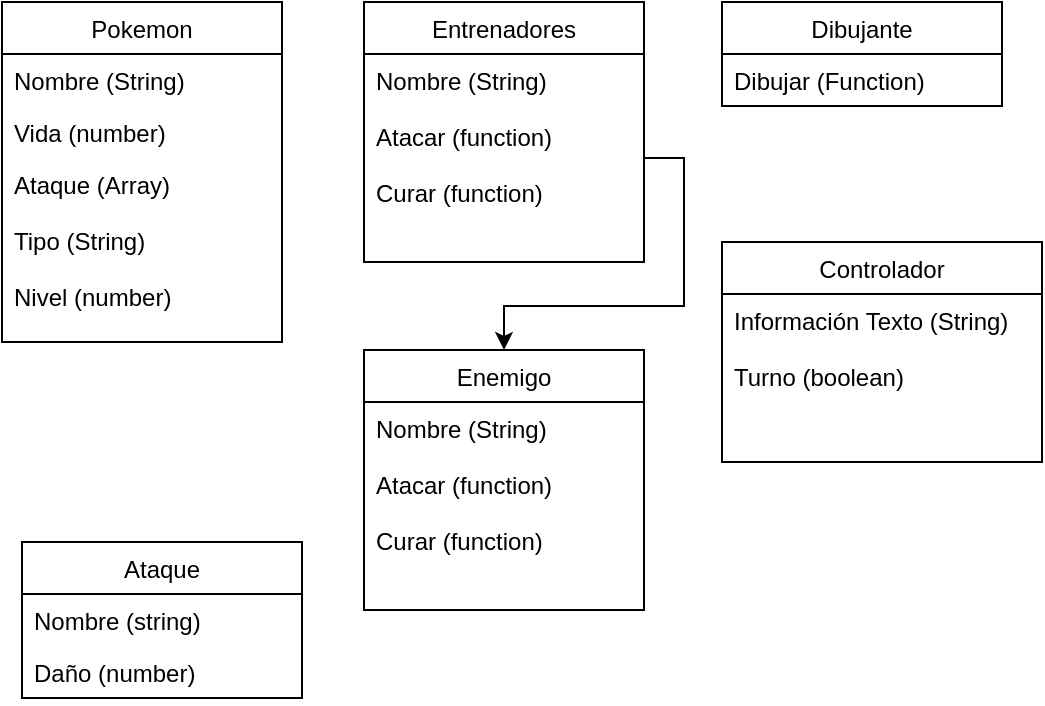 <mxfile version="12.4.2" type="device" pages="1"><diagram id="bPyTgO3-jBhi7arU4_79" name="Page-1"><mxGraphModel dx="1038" dy="548" grid="1" gridSize="10" guides="1" tooltips="1" connect="1" arrows="1" fold="1" page="1" pageScale="1" pageWidth="827" pageHeight="1169" math="0" shadow="0"><root><mxCell id="0"/><mxCell id="1" parent="0"/><mxCell id="Mw3y5BcwLp-rj1nMH0tM-6" value="Pokemon" style="swimlane;fontStyle=0;childLayout=stackLayout;horizontal=1;startSize=26;fillColor=none;horizontalStack=0;resizeParent=1;resizeParentMax=0;resizeLast=0;collapsible=1;marginBottom=0;" parent="1" vertex="1"><mxGeometry x="30" y="40" width="140" height="170" as="geometry"><mxRectangle x="20" y="180" width="80" height="26" as="alternateBounds"/></mxGeometry></mxCell><mxCell id="Mw3y5BcwLp-rj1nMH0tM-7" value="Nombre (String)" style="text;strokeColor=none;fillColor=none;align=left;verticalAlign=top;spacingLeft=4;spacingRight=4;overflow=hidden;rotatable=0;points=[[0,0.5],[1,0.5]];portConstraint=eastwest;" parent="Mw3y5BcwLp-rj1nMH0tM-6" vertex="1"><mxGeometry y="26" width="140" height="26" as="geometry"/></mxCell><mxCell id="Mw3y5BcwLp-rj1nMH0tM-8" value="Vida (number)" style="text;strokeColor=none;fillColor=none;align=left;verticalAlign=top;spacingLeft=4;spacingRight=4;overflow=hidden;rotatable=0;points=[[0,0.5],[1,0.5]];portConstraint=eastwest;" parent="Mw3y5BcwLp-rj1nMH0tM-6" vertex="1"><mxGeometry y="52" width="140" height="26" as="geometry"/></mxCell><mxCell id="Mw3y5BcwLp-rj1nMH0tM-9" value="Ataque (Array)&#10;&#10;Tipo (String)&#10;&#10;Nivel (number)&#10;" style="text;strokeColor=none;fillColor=none;align=left;verticalAlign=top;spacingLeft=4;spacingRight=4;overflow=hidden;rotatable=0;points=[[0,0.5],[1,0.5]];portConstraint=eastwest;" parent="Mw3y5BcwLp-rj1nMH0tM-6" vertex="1"><mxGeometry y="78" width="140" height="92" as="geometry"/></mxCell><mxCell id="Mw3y5BcwLp-rj1nMH0tM-10" value="Entrenadores" style="swimlane;fontStyle=0;childLayout=stackLayout;horizontal=1;startSize=26;fillColor=none;horizontalStack=0;resizeParent=1;resizeParentMax=0;resizeLast=0;collapsible=1;marginBottom=0;" parent="1" vertex="1"><mxGeometry x="211" y="40" width="140" height="130" as="geometry"><mxRectangle x="20" y="180" width="80" height="26" as="alternateBounds"/></mxGeometry></mxCell><mxCell id="Mw3y5BcwLp-rj1nMH0tM-11" value="Nombre (String)&#10;&#10;Atacar (function)&#10;&#10;Curar (function)&#10;&#10;&#10;&#10;&#10;" style="text;strokeColor=none;fillColor=none;align=left;verticalAlign=top;spacingLeft=4;spacingRight=4;overflow=hidden;rotatable=0;points=[[0,0.5],[1,0.5]];portConstraint=eastwest;" parent="Mw3y5BcwLp-rj1nMH0tM-10" vertex="1"><mxGeometry y="26" width="140" height="104" as="geometry"/></mxCell><mxCell id="Mw3y5BcwLp-rj1nMH0tM-15" value="Dibujante" style="swimlane;fontStyle=0;childLayout=stackLayout;horizontal=1;startSize=26;fillColor=none;horizontalStack=0;resizeParent=1;resizeParentMax=0;resizeLast=0;collapsible=1;marginBottom=0;" parent="1" vertex="1"><mxGeometry x="390" y="40" width="140" height="52" as="geometry"><mxRectangle x="20" y="180" width="80" height="26" as="alternateBounds"/></mxGeometry></mxCell><mxCell id="Mw3y5BcwLp-rj1nMH0tM-16" value="Dibujar (Function)" style="text;strokeColor=none;fillColor=none;align=left;verticalAlign=top;spacingLeft=4;spacingRight=4;overflow=hidden;rotatable=0;points=[[0,0.5],[1,0.5]];portConstraint=eastwest;" parent="Mw3y5BcwLp-rj1nMH0tM-15" vertex="1"><mxGeometry y="26" width="140" height="26" as="geometry"/></mxCell><mxCell id="Mw3y5BcwLp-rj1nMH0tM-27" value="Enemigo" style="swimlane;fontStyle=0;childLayout=stackLayout;horizontal=1;startSize=26;fillColor=none;horizontalStack=0;resizeParent=1;resizeParentMax=0;resizeLast=0;collapsible=1;marginBottom=0;" parent="1" vertex="1"><mxGeometry x="211" y="214" width="140" height="130" as="geometry"><mxRectangle x="20" y="180" width="80" height="26" as="alternateBounds"/></mxGeometry></mxCell><mxCell id="Mw3y5BcwLp-rj1nMH0tM-28" value="Nombre (String)&#10;&#10;Atacar (function)&#10;&#10;Curar (function)&#10;&#10;&#10;&#10;&#10;" style="text;strokeColor=none;fillColor=none;align=left;verticalAlign=top;spacingLeft=4;spacingRight=4;overflow=hidden;rotatable=0;points=[[0,0.5],[1,0.5]];portConstraint=eastwest;" parent="Mw3y5BcwLp-rj1nMH0tM-27" vertex="1"><mxGeometry y="26" width="140" height="104" as="geometry"/></mxCell><mxCell id="Mw3y5BcwLp-rj1nMH0tM-29" style="edgeStyle=orthogonalEdgeStyle;rounded=0;orthogonalLoop=1;jettySize=auto;html=1;exitX=1;exitY=0.5;exitDx=0;exitDy=0;" parent="1" source="Mw3y5BcwLp-rj1nMH0tM-11" target="Mw3y5BcwLp-rj1nMH0tM-27" edge="1"><mxGeometry relative="1" as="geometry"/></mxCell><mxCell id="Mw3y5BcwLp-rj1nMH0tM-31" value="Controlador" style="swimlane;fontStyle=0;childLayout=stackLayout;horizontal=1;startSize=26;fillColor=none;horizontalStack=0;resizeParent=1;resizeParentMax=0;resizeLast=0;collapsible=1;marginBottom=0;" parent="1" vertex="1"><mxGeometry x="390" y="160" width="160" height="110" as="geometry"/></mxCell><mxCell id="Mw3y5BcwLp-rj1nMH0tM-33" value="Información Texto (String)&#10;&#10;Turno (boolean)" style="text;strokeColor=none;fillColor=none;align=left;verticalAlign=top;spacingLeft=4;spacingRight=4;overflow=hidden;rotatable=0;points=[[0,0.5],[1,0.5]];portConstraint=eastwest;" parent="Mw3y5BcwLp-rj1nMH0tM-31" vertex="1"><mxGeometry y="26" width="160" height="84" as="geometry"/></mxCell><mxCell id="xfbbalg9Kr6yxK0qbxvq-5" value="Ataque" style="swimlane;fontStyle=0;childLayout=stackLayout;horizontal=1;startSize=26;fillColor=none;horizontalStack=0;resizeParent=1;resizeParentMax=0;resizeLast=0;collapsible=1;marginBottom=0;" vertex="1" parent="1"><mxGeometry x="40" y="310" width="140" height="78" as="geometry"/></mxCell><mxCell id="xfbbalg9Kr6yxK0qbxvq-6" value="Nombre (string)" style="text;strokeColor=none;fillColor=none;align=left;verticalAlign=top;spacingLeft=4;spacingRight=4;overflow=hidden;rotatable=0;points=[[0,0.5],[1,0.5]];portConstraint=eastwest;" vertex="1" parent="xfbbalg9Kr6yxK0qbxvq-5"><mxGeometry y="26" width="140" height="26" as="geometry"/></mxCell><mxCell id="xfbbalg9Kr6yxK0qbxvq-7" value="Daño (number)" style="text;strokeColor=none;fillColor=none;align=left;verticalAlign=top;spacingLeft=4;spacingRight=4;overflow=hidden;rotatable=0;points=[[0,0.5],[1,0.5]];portConstraint=eastwest;" vertex="1" parent="xfbbalg9Kr6yxK0qbxvq-5"><mxGeometry y="52" width="140" height="26" as="geometry"/></mxCell></root></mxGraphModel></diagram></mxfile>